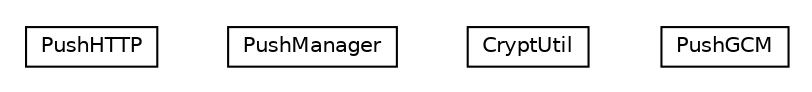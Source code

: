 #!/usr/local/bin/dot
#
# Class diagram 
# Generated by UMLGraph version R5_6-24-gf6e263 (http://www.umlgraph.org/)
#

digraph G {
	edge [fontname="Helvetica",fontsize=10,labelfontname="Helvetica",labelfontsize=10];
	node [fontname="Helvetica",fontsize=10,shape=plaintext];
	nodesep=0.25;
	ranksep=0.5;
	// org.universAAL.ri.api.manager.push.PushHTTP
	c5282 [label=<<table title="org.universAAL.ri.api.manager.push.PushHTTP" border="0" cellborder="1" cellspacing="0" cellpadding="2" port="p" href="./PushHTTP.html">
		<tr><td><table border="0" cellspacing="0" cellpadding="1">
<tr><td align="center" balign="center"> PushHTTP </td></tr>
		</table></td></tr>
		</table>>, URL="./PushHTTP.html", fontname="Helvetica", fontcolor="black", fontsize=10.0];
	// org.universAAL.ri.api.manager.push.PushManager
	c5283 [label=<<table title="org.universAAL.ri.api.manager.push.PushManager" border="0" cellborder="1" cellspacing="0" cellpadding="2" port="p" href="./PushManager.html">
		<tr><td><table border="0" cellspacing="0" cellpadding="1">
<tr><td align="center" balign="center"> PushManager </td></tr>
		</table></td></tr>
		</table>>, URL="./PushManager.html", fontname="Helvetica", fontcolor="black", fontsize=10.0];
	// org.universAAL.ri.api.manager.push.CryptUtil
	c5284 [label=<<table title="org.universAAL.ri.api.manager.push.CryptUtil" border="0" cellborder="1" cellspacing="0" cellpadding="2" port="p" href="./CryptUtil.html">
		<tr><td><table border="0" cellspacing="0" cellpadding="1">
<tr><td align="center" balign="center"> CryptUtil </td></tr>
		</table></td></tr>
		</table>>, URL="./CryptUtil.html", fontname="Helvetica", fontcolor="black", fontsize=10.0];
	// org.universAAL.ri.api.manager.push.PushGCM
	c5285 [label=<<table title="org.universAAL.ri.api.manager.push.PushGCM" border="0" cellborder="1" cellspacing="0" cellpadding="2" port="p" href="./PushGCM.html">
		<tr><td><table border="0" cellspacing="0" cellpadding="1">
<tr><td align="center" balign="center"> PushGCM </td></tr>
		</table></td></tr>
		</table>>, URL="./PushGCM.html", fontname="Helvetica", fontcolor="black", fontsize=10.0];
}

